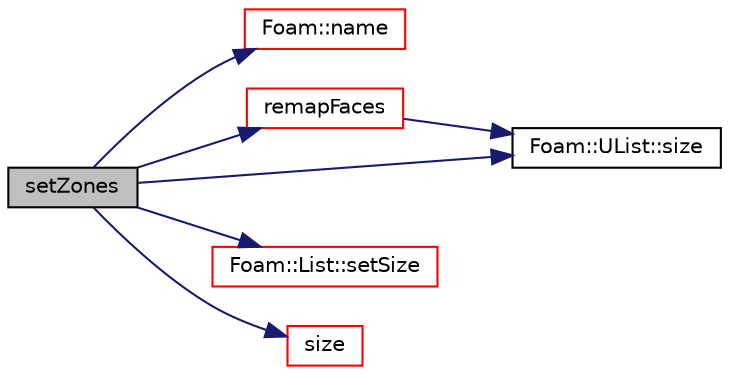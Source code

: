 digraph "setZones"
{
  bgcolor="transparent";
  edge [fontname="Helvetica",fontsize="10",labelfontname="Helvetica",labelfontsize="10"];
  node [fontname="Helvetica",fontsize="10",shape=record];
  rankdir="LR";
  Node1 [label="setZones",height=0.2,width=0.4,color="black", fillcolor="grey75", style="filled", fontcolor="black"];
  Node1 -> Node2 [color="midnightblue",fontsize="10",style="solid",fontname="Helvetica"];
  Node2 [label="Foam::name",height=0.2,width=0.4,color="red",URL="$a10733.html#adcb0df2bd4953cb6bb390272d8263c3a",tooltip="Return a string representation of a complex. "];
  Node1 -> Node3 [color="midnightblue",fontsize="10",style="solid",fontname="Helvetica"];
  Node3 [label="remapFaces",height=0.2,width=0.4,color="red",URL="$a02761.html#ac15d32161096e3b5c83b0a0dee739b65",tooltip="Set new zones from faceMap. "];
  Node3 -> Node4 [color="midnightblue",fontsize="10",style="solid",fontname="Helvetica"];
  Node4 [label="Foam::UList::size",height=0.2,width=0.4,color="black",URL="$a02735.html#a723361dc2020160f5492e8fe2d09fa44",tooltip="Return the number of elements in the UList. "];
  Node1 -> Node5 [color="midnightblue",fontsize="10",style="solid",fontname="Helvetica"];
  Node5 [label="Foam::List::setSize",height=0.2,width=0.4,color="red",URL="$a01364.html#aedb985ffeaf1bdbfeccc2a8730405703",tooltip="Reset size of List. "];
  Node1 -> Node6 [color="midnightblue",fontsize="10",style="solid",fontname="Helvetica"];
  Node6 [label="size",height=0.2,width=0.4,color="red",URL="$a02761.html#a65cea301e2d6033c43932d12d91c792f",tooltip="The surface size is the number of faces. "];
  Node1 -> Node4 [color="midnightblue",fontsize="10",style="solid",fontname="Helvetica"];
}

